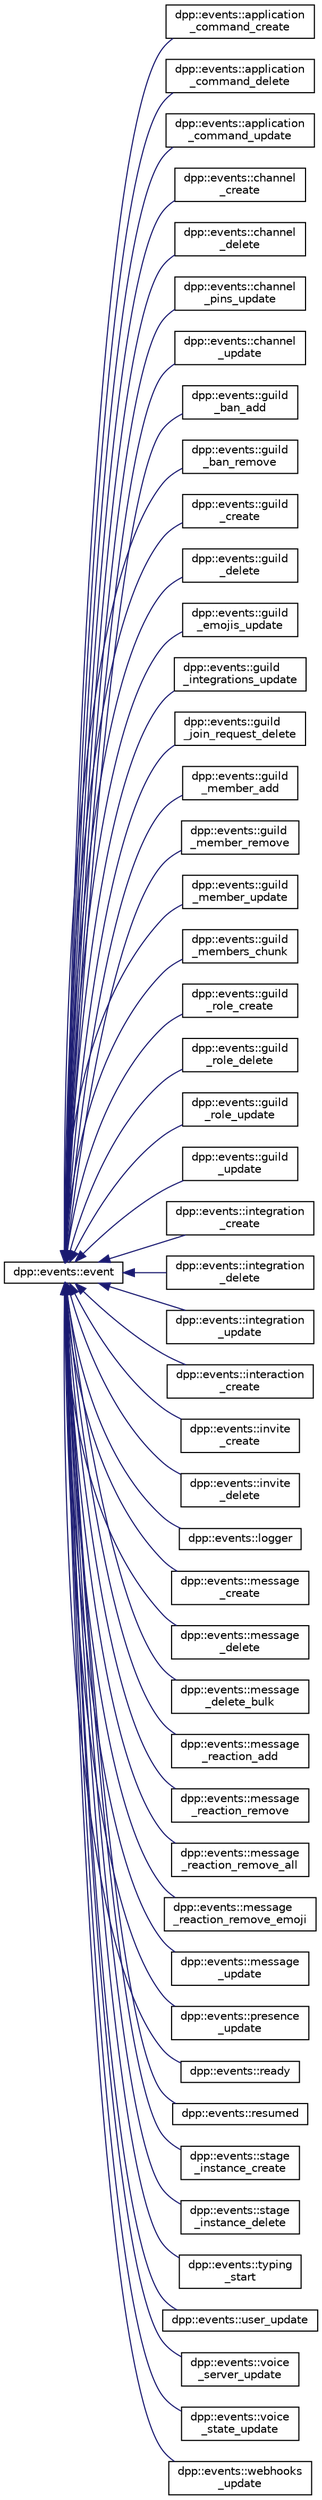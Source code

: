 digraph "Graphical Class Hierarchy"
{
 // INTERACTIVE_SVG=YES
 // LATEX_PDF_SIZE
  bgcolor="transparent";
  edge [fontname="Helvetica",fontsize="10",labelfontname="Helvetica",labelfontsize="10"];
  node [fontname="Helvetica",fontsize="10",shape=record];
  rankdir="LR";
  Node0 [label="dpp::events::event",height=0.2,width=0.4,color="black",URL="$classdpp_1_1events_1_1event.html",tooltip="An event object represents an event handled internally, passed from the websocket e...."];
  Node0 -> Node1 [dir="back",color="midnightblue",fontsize="10",style="solid",fontname="Helvetica"];
  Node1 [label="dpp::events::application\l_command_create",height=0.2,width=0.4,color="black",URL="$classdpp_1_1events_1_1application__command__create.html",tooltip=" "];
  Node0 -> Node2 [dir="back",color="midnightblue",fontsize="10",style="solid",fontname="Helvetica"];
  Node2 [label="dpp::events::application\l_command_delete",height=0.2,width=0.4,color="black",URL="$classdpp_1_1events_1_1application__command__delete.html",tooltip=" "];
  Node0 -> Node3 [dir="back",color="midnightblue",fontsize="10",style="solid",fontname="Helvetica"];
  Node3 [label="dpp::events::application\l_command_update",height=0.2,width=0.4,color="black",URL="$classdpp_1_1events_1_1application__command__update.html",tooltip=" "];
  Node0 -> Node4 [dir="back",color="midnightblue",fontsize="10",style="solid",fontname="Helvetica"];
  Node4 [label="dpp::events::channel\l_create",height=0.2,width=0.4,color="black",URL="$classdpp_1_1events_1_1channel__create.html",tooltip=" "];
  Node0 -> Node5 [dir="back",color="midnightblue",fontsize="10",style="solid",fontname="Helvetica"];
  Node5 [label="dpp::events::channel\l_delete",height=0.2,width=0.4,color="black",URL="$classdpp_1_1events_1_1channel__delete.html",tooltip=" "];
  Node0 -> Node6 [dir="back",color="midnightblue",fontsize="10",style="solid",fontname="Helvetica"];
  Node6 [label="dpp::events::channel\l_pins_update",height=0.2,width=0.4,color="black",URL="$classdpp_1_1events_1_1channel__pins__update.html",tooltip=" "];
  Node0 -> Node7 [dir="back",color="midnightblue",fontsize="10",style="solid",fontname="Helvetica"];
  Node7 [label="dpp::events::channel\l_update",height=0.2,width=0.4,color="black",URL="$classdpp_1_1events_1_1channel__update.html",tooltip=" "];
  Node0 -> Node8 [dir="back",color="midnightblue",fontsize="10",style="solid",fontname="Helvetica"];
  Node8 [label="dpp::events::guild\l_ban_add",height=0.2,width=0.4,color="black",URL="$classdpp_1_1events_1_1guild__ban__add.html",tooltip=" "];
  Node0 -> Node9 [dir="back",color="midnightblue",fontsize="10",style="solid",fontname="Helvetica"];
  Node9 [label="dpp::events::guild\l_ban_remove",height=0.2,width=0.4,color="black",URL="$classdpp_1_1events_1_1guild__ban__remove.html",tooltip=" "];
  Node0 -> Node10 [dir="back",color="midnightblue",fontsize="10",style="solid",fontname="Helvetica"];
  Node10 [label="dpp::events::guild\l_create",height=0.2,width=0.4,color="black",URL="$classdpp_1_1events_1_1guild__create.html",tooltip=" "];
  Node0 -> Node11 [dir="back",color="midnightblue",fontsize="10",style="solid",fontname="Helvetica"];
  Node11 [label="dpp::events::guild\l_delete",height=0.2,width=0.4,color="black",URL="$classdpp_1_1events_1_1guild__delete.html",tooltip=" "];
  Node0 -> Node12 [dir="back",color="midnightblue",fontsize="10",style="solid",fontname="Helvetica"];
  Node12 [label="dpp::events::guild\l_emojis_update",height=0.2,width=0.4,color="black",URL="$classdpp_1_1events_1_1guild__emojis__update.html",tooltip=" "];
  Node0 -> Node13 [dir="back",color="midnightblue",fontsize="10",style="solid",fontname="Helvetica"];
  Node13 [label="dpp::events::guild\l_integrations_update",height=0.2,width=0.4,color="black",URL="$classdpp_1_1events_1_1guild__integrations__update.html",tooltip=" "];
  Node0 -> Node14 [dir="back",color="midnightblue",fontsize="10",style="solid",fontname="Helvetica"];
  Node14 [label="dpp::events::guild\l_join_request_delete",height=0.2,width=0.4,color="black",URL="$classdpp_1_1events_1_1guild__join__request__delete.html",tooltip=" "];
  Node0 -> Node15 [dir="back",color="midnightblue",fontsize="10",style="solid",fontname="Helvetica"];
  Node15 [label="dpp::events::guild\l_member_add",height=0.2,width=0.4,color="black",URL="$classdpp_1_1events_1_1guild__member__add.html",tooltip=" "];
  Node0 -> Node16 [dir="back",color="midnightblue",fontsize="10",style="solid",fontname="Helvetica"];
  Node16 [label="dpp::events::guild\l_member_remove",height=0.2,width=0.4,color="black",URL="$classdpp_1_1events_1_1guild__member__remove.html",tooltip=" "];
  Node0 -> Node17 [dir="back",color="midnightblue",fontsize="10",style="solid",fontname="Helvetica"];
  Node17 [label="dpp::events::guild\l_member_update",height=0.2,width=0.4,color="black",URL="$classdpp_1_1events_1_1guild__member__update.html",tooltip=" "];
  Node0 -> Node18 [dir="back",color="midnightblue",fontsize="10",style="solid",fontname="Helvetica"];
  Node18 [label="dpp::events::guild\l_members_chunk",height=0.2,width=0.4,color="black",URL="$classdpp_1_1events_1_1guild__members__chunk.html",tooltip=" "];
  Node0 -> Node19 [dir="back",color="midnightblue",fontsize="10",style="solid",fontname="Helvetica"];
  Node19 [label="dpp::events::guild\l_role_create",height=0.2,width=0.4,color="black",URL="$classdpp_1_1events_1_1guild__role__create.html",tooltip=" "];
  Node0 -> Node20 [dir="back",color="midnightblue",fontsize="10",style="solid",fontname="Helvetica"];
  Node20 [label="dpp::events::guild\l_role_delete",height=0.2,width=0.4,color="black",URL="$classdpp_1_1events_1_1guild__role__delete.html",tooltip=" "];
  Node0 -> Node21 [dir="back",color="midnightblue",fontsize="10",style="solid",fontname="Helvetica"];
  Node21 [label="dpp::events::guild\l_role_update",height=0.2,width=0.4,color="black",URL="$classdpp_1_1events_1_1guild__role__update.html",tooltip=" "];
  Node0 -> Node22 [dir="back",color="midnightblue",fontsize="10",style="solid",fontname="Helvetica"];
  Node22 [label="dpp::events::guild\l_update",height=0.2,width=0.4,color="black",URL="$classdpp_1_1events_1_1guild__update.html",tooltip=" "];
  Node0 -> Node23 [dir="back",color="midnightblue",fontsize="10",style="solid",fontname="Helvetica"];
  Node23 [label="dpp::events::integration\l_create",height=0.2,width=0.4,color="black",URL="$classdpp_1_1events_1_1integration__create.html",tooltip=" "];
  Node0 -> Node24 [dir="back",color="midnightblue",fontsize="10",style="solid",fontname="Helvetica"];
  Node24 [label="dpp::events::integration\l_delete",height=0.2,width=0.4,color="black",URL="$classdpp_1_1events_1_1integration__delete.html",tooltip=" "];
  Node0 -> Node25 [dir="back",color="midnightblue",fontsize="10",style="solid",fontname="Helvetica"];
  Node25 [label="dpp::events::integration\l_update",height=0.2,width=0.4,color="black",URL="$classdpp_1_1events_1_1integration__update.html",tooltip=" "];
  Node0 -> Node26 [dir="back",color="midnightblue",fontsize="10",style="solid",fontname="Helvetica"];
  Node26 [label="dpp::events::interaction\l_create",height=0.2,width=0.4,color="black",URL="$classdpp_1_1events_1_1interaction__create.html",tooltip=" "];
  Node0 -> Node27 [dir="back",color="midnightblue",fontsize="10",style="solid",fontname="Helvetica"];
  Node27 [label="dpp::events::invite\l_create",height=0.2,width=0.4,color="black",URL="$classdpp_1_1events_1_1invite__create.html",tooltip=" "];
  Node0 -> Node28 [dir="back",color="midnightblue",fontsize="10",style="solid",fontname="Helvetica"];
  Node28 [label="dpp::events::invite\l_delete",height=0.2,width=0.4,color="black",URL="$classdpp_1_1events_1_1invite__delete.html",tooltip=" "];
  Node0 -> Node29 [dir="back",color="midnightblue",fontsize="10",style="solid",fontname="Helvetica"];
  Node29 [label="dpp::events::logger",height=0.2,width=0.4,color="black",URL="$classdpp_1_1events_1_1logger.html",tooltip=" "];
  Node0 -> Node30 [dir="back",color="midnightblue",fontsize="10",style="solid",fontname="Helvetica"];
  Node30 [label="dpp::events::message\l_create",height=0.2,width=0.4,color="black",URL="$classdpp_1_1events_1_1message__create.html",tooltip=" "];
  Node0 -> Node31 [dir="back",color="midnightblue",fontsize="10",style="solid",fontname="Helvetica"];
  Node31 [label="dpp::events::message\l_delete",height=0.2,width=0.4,color="black",URL="$classdpp_1_1events_1_1message__delete.html",tooltip=" "];
  Node0 -> Node32 [dir="back",color="midnightblue",fontsize="10",style="solid",fontname="Helvetica"];
  Node32 [label="dpp::events::message\l_delete_bulk",height=0.2,width=0.4,color="black",URL="$classdpp_1_1events_1_1message__delete__bulk.html",tooltip=" "];
  Node0 -> Node33 [dir="back",color="midnightblue",fontsize="10",style="solid",fontname="Helvetica"];
  Node33 [label="dpp::events::message\l_reaction_add",height=0.2,width=0.4,color="black",URL="$classdpp_1_1events_1_1message__reaction__add.html",tooltip=" "];
  Node0 -> Node34 [dir="back",color="midnightblue",fontsize="10",style="solid",fontname="Helvetica"];
  Node34 [label="dpp::events::message\l_reaction_remove",height=0.2,width=0.4,color="black",URL="$classdpp_1_1events_1_1message__reaction__remove.html",tooltip=" "];
  Node0 -> Node35 [dir="back",color="midnightblue",fontsize="10",style="solid",fontname="Helvetica"];
  Node35 [label="dpp::events::message\l_reaction_remove_all",height=0.2,width=0.4,color="black",URL="$classdpp_1_1events_1_1message__reaction__remove__all.html",tooltip=" "];
  Node0 -> Node36 [dir="back",color="midnightblue",fontsize="10",style="solid",fontname="Helvetica"];
  Node36 [label="dpp::events::message\l_reaction_remove_emoji",height=0.2,width=0.4,color="black",URL="$classdpp_1_1events_1_1message__reaction__remove__emoji.html",tooltip=" "];
  Node0 -> Node37 [dir="back",color="midnightblue",fontsize="10",style="solid",fontname="Helvetica"];
  Node37 [label="dpp::events::message\l_update",height=0.2,width=0.4,color="black",URL="$classdpp_1_1events_1_1message__update.html",tooltip=" "];
  Node0 -> Node38 [dir="back",color="midnightblue",fontsize="10",style="solid",fontname="Helvetica"];
  Node38 [label="dpp::events::presence\l_update",height=0.2,width=0.4,color="black",URL="$classdpp_1_1events_1_1presence__update.html",tooltip=" "];
  Node0 -> Node39 [dir="back",color="midnightblue",fontsize="10",style="solid",fontname="Helvetica"];
  Node39 [label="dpp::events::ready",height=0.2,width=0.4,color="black",URL="$classdpp_1_1events_1_1ready.html",tooltip=" "];
  Node0 -> Node40 [dir="back",color="midnightblue",fontsize="10",style="solid",fontname="Helvetica"];
  Node40 [label="dpp::events::resumed",height=0.2,width=0.4,color="black",URL="$classdpp_1_1events_1_1resumed.html",tooltip=" "];
  Node0 -> Node41 [dir="back",color="midnightblue",fontsize="10",style="solid",fontname="Helvetica"];
  Node41 [label="dpp::events::stage\l_instance_create",height=0.2,width=0.4,color="black",URL="$classdpp_1_1events_1_1stage__instance__create.html",tooltip=" "];
  Node0 -> Node42 [dir="back",color="midnightblue",fontsize="10",style="solid",fontname="Helvetica"];
  Node42 [label="dpp::events::stage\l_instance_delete",height=0.2,width=0.4,color="black",URL="$classdpp_1_1events_1_1stage__instance__delete.html",tooltip=" "];
  Node0 -> Node43 [dir="back",color="midnightblue",fontsize="10",style="solid",fontname="Helvetica"];
  Node43 [label="dpp::events::typing\l_start",height=0.2,width=0.4,color="black",URL="$classdpp_1_1events_1_1typing__start.html",tooltip=" "];
  Node0 -> Node44 [dir="back",color="midnightblue",fontsize="10",style="solid",fontname="Helvetica"];
  Node44 [label="dpp::events::user_update",height=0.2,width=0.4,color="black",URL="$classdpp_1_1events_1_1user__update.html",tooltip=" "];
  Node0 -> Node45 [dir="back",color="midnightblue",fontsize="10",style="solid",fontname="Helvetica"];
  Node45 [label="dpp::events::voice\l_server_update",height=0.2,width=0.4,color="black",URL="$classdpp_1_1events_1_1voice__server__update.html",tooltip=" "];
  Node0 -> Node46 [dir="back",color="midnightblue",fontsize="10",style="solid",fontname="Helvetica"];
  Node46 [label="dpp::events::voice\l_state_update",height=0.2,width=0.4,color="black",URL="$classdpp_1_1events_1_1voice__state__update.html",tooltip=" "];
  Node0 -> Node47 [dir="back",color="midnightblue",fontsize="10",style="solid",fontname="Helvetica"];
  Node47 [label="dpp::events::webhooks\l_update",height=0.2,width=0.4,color="black",URL="$classdpp_1_1events_1_1webhooks__update.html",tooltip=" "];
}
